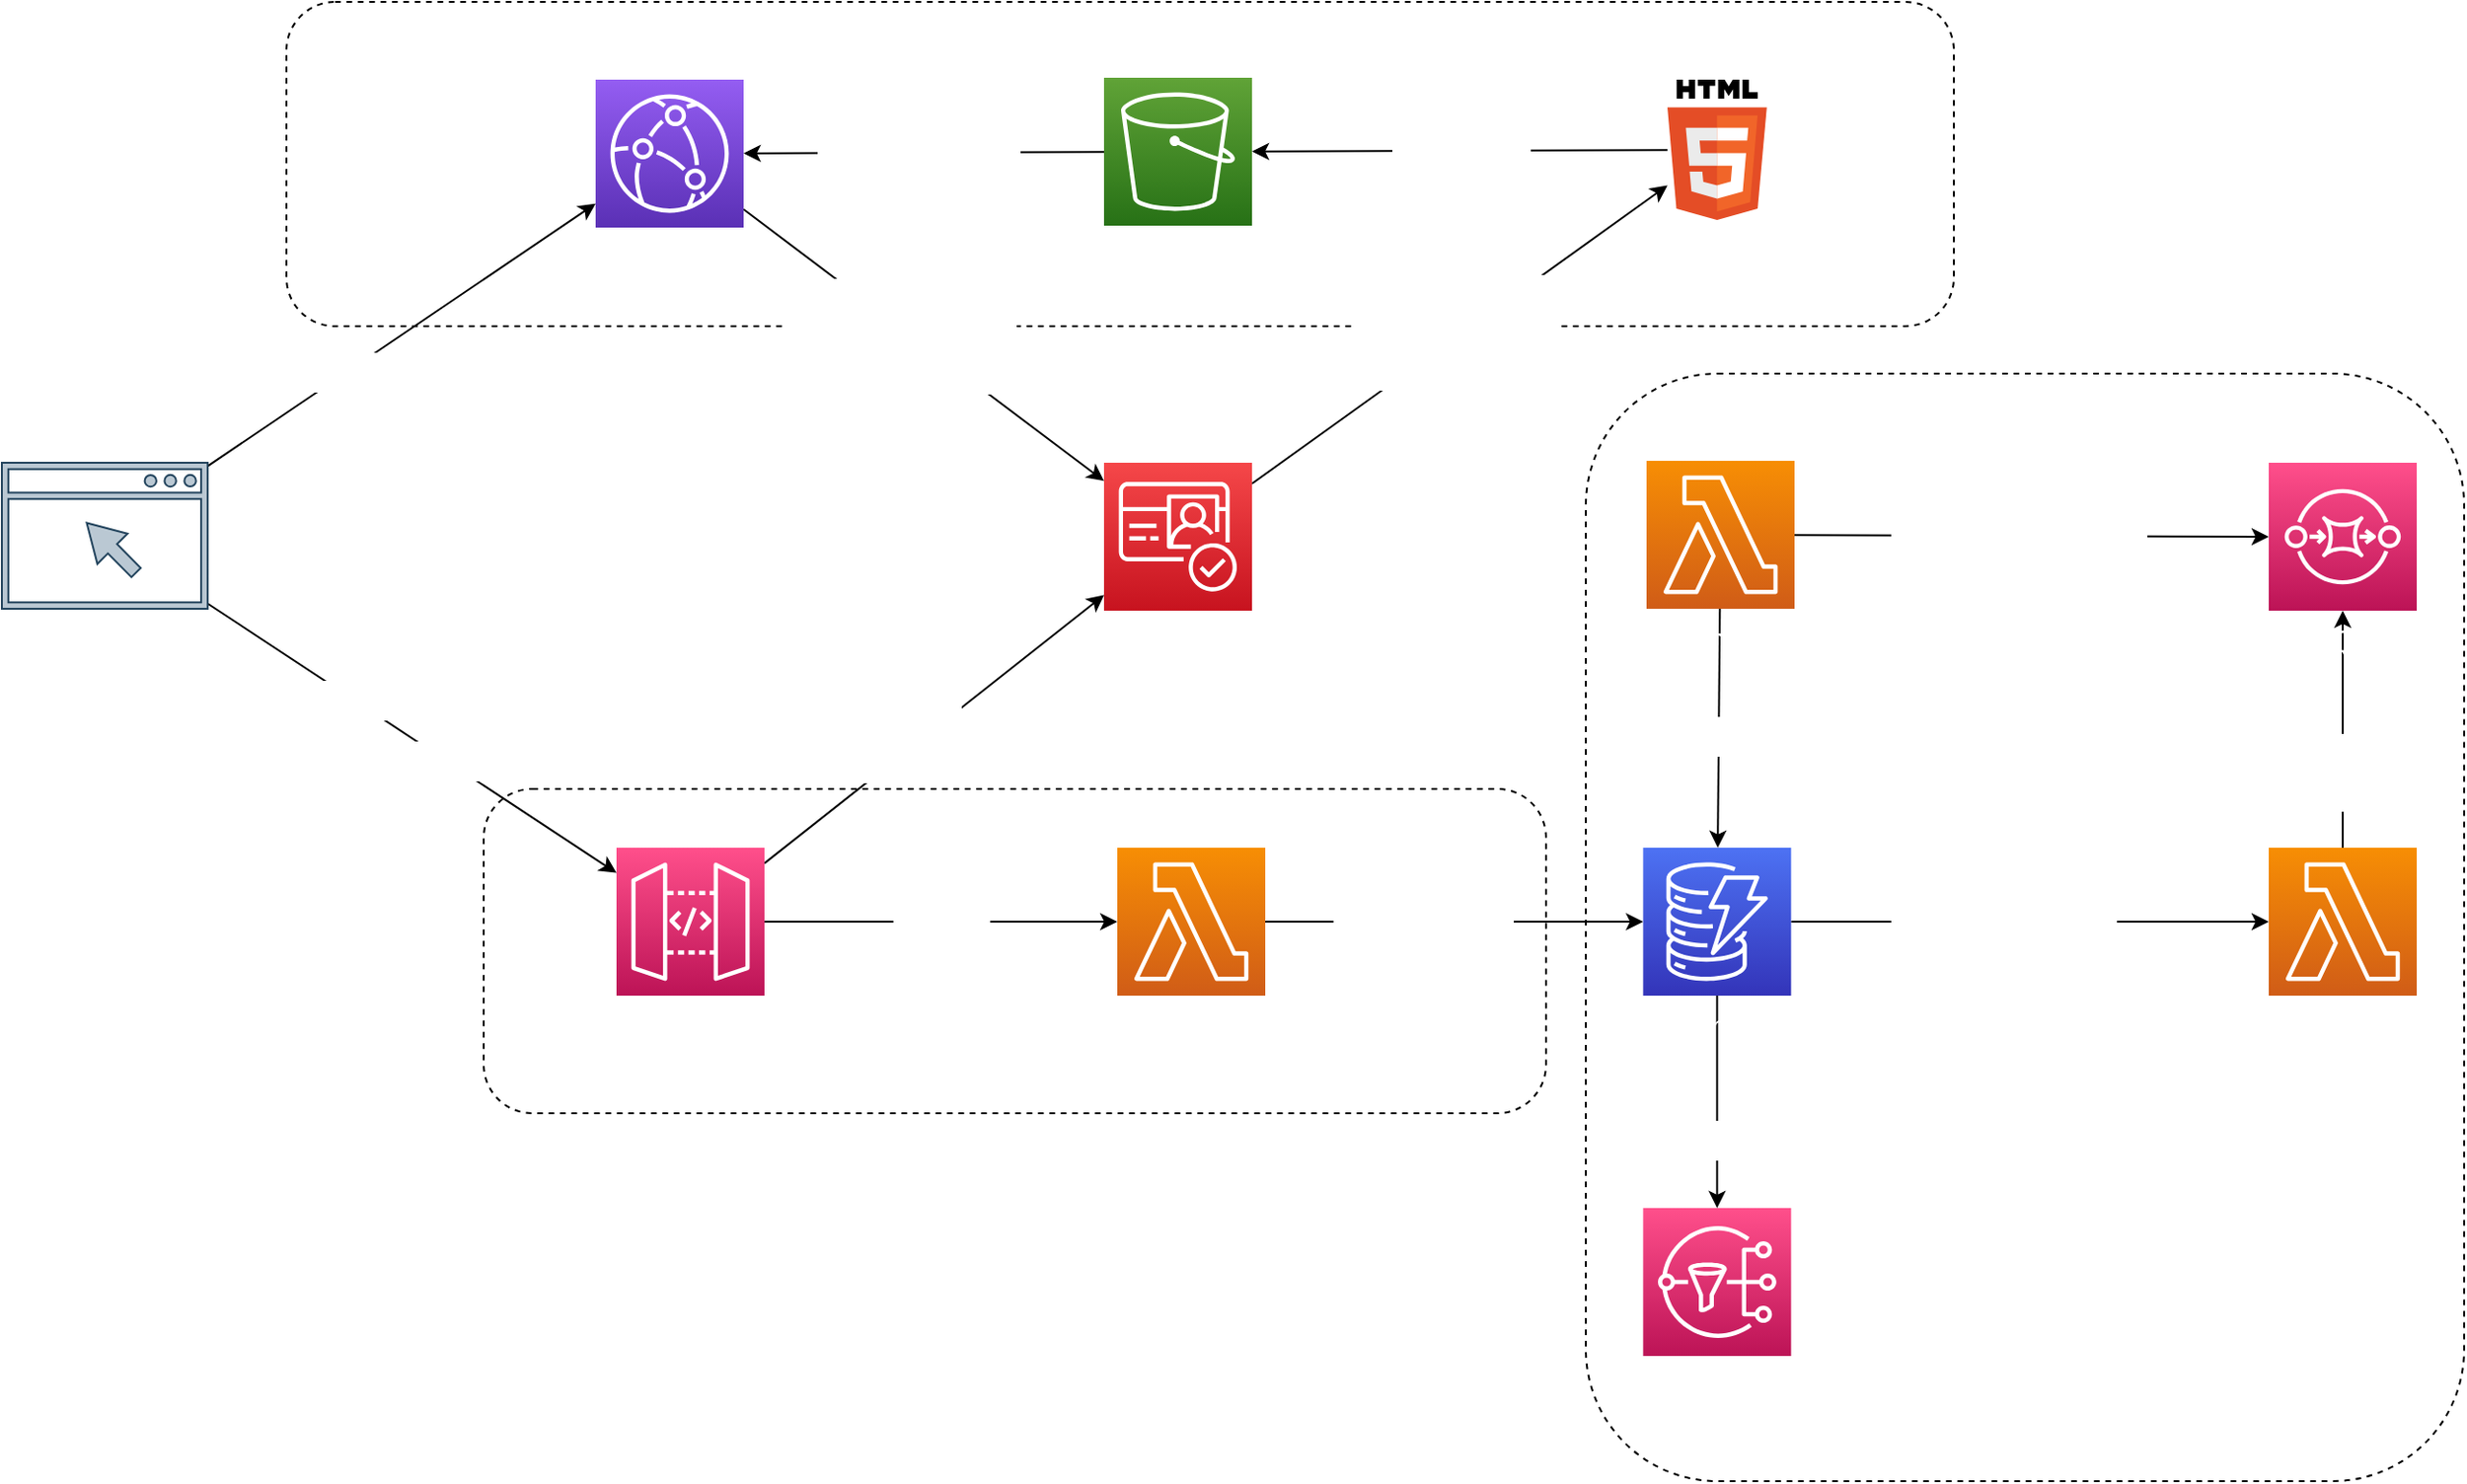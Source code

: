 <mxfile>
    <diagram id="6yruCg31aHMDgEN6FEC8" name="Page-1">
        <mxGraphModel dx="2215" dy="787" grid="0" gridSize="10" guides="1" tooltips="1" connect="1" arrows="1" fold="1" page="1" pageScale="1" pageWidth="850" pageHeight="1100" math="0" shadow="0">
            <root>
                <mxCell id="0"/>
                <mxCell id="1" parent="0"/>
                <mxCell id="51" value="" style="rounded=1;whiteSpace=wrap;html=1;dashed=1;" vertex="1" parent="1">
                    <mxGeometry x="574" y="235" width="463" height="584" as="geometry"/>
                </mxCell>
                <mxCell id="49" value="" style="rounded=1;whiteSpace=wrap;html=1;dashed=1;" vertex="1" parent="1">
                    <mxGeometry x="-7" y="454" width="560" height="171" as="geometry"/>
                </mxCell>
                <mxCell id="48" value="" style="rounded=1;whiteSpace=wrap;html=1;dashed=1;" vertex="1" parent="1">
                    <mxGeometry x="-111" y="39" width="879" height="171" as="geometry"/>
                </mxCell>
                <mxCell id="16" style="edgeStyle=none;html=1;fontColor=#FFFFFF;fontSize=17;" parent="1" source="2" target="13" edge="1">
                    <mxGeometry relative="1" as="geometry"/>
                </mxCell>
                <mxCell id="17" value="Unauthenticated&lt;br style=&quot;font-size: 17px;&quot;&gt;access&lt;br style=&quot;font-size: 17px;&quot;&gt;to Hosted UI" style="edgeLabel;html=1;align=center;verticalAlign=middle;resizable=0;points=[];fontColor=#FFFFFF;fontSize=17;" parent="16" vertex="1" connectable="0">
                    <mxGeometry x="-0.363" y="1" relative="1" as="geometry">
                        <mxPoint x="20" y="21" as="offset"/>
                    </mxGeometry>
                </mxCell>
                <mxCell id="2" value="Cloudfront" style="sketch=0;points=[[0,0,0],[0.25,0,0],[0.5,0,0],[0.75,0,0],[1,0,0],[0,1,0],[0.25,1,0],[0.5,1,0],[0.75,1,0],[1,1,0],[0,0.25,0],[0,0.5,0],[0,0.75,0],[1,0.25,0],[1,0.5,0],[1,0.75,0]];outlineConnect=0;fontColor=#FFFFFF;gradientColor=#945DF2;gradientDirection=north;fillColor=#5A30B5;strokeColor=#ffffff;dashed=0;verticalLabelPosition=bottom;verticalAlign=top;align=center;html=1;fontSize=17;fontStyle=0;aspect=fixed;shape=mxgraph.aws4.resourceIcon;resIcon=mxgraph.aws4.cloudfront;" parent="1" vertex="1">
                    <mxGeometry x="52" y="80" width="78" height="78" as="geometry"/>
                </mxCell>
                <mxCell id="8" style="edgeStyle=none;html=1;fontColor=#FFFFFF;fontSize=17;" parent="1" source="4" target="2" edge="1">
                    <mxGeometry relative="1" as="geometry"/>
                </mxCell>
                <mxCell id="9" value="Served trough" style="edgeLabel;html=1;align=center;verticalAlign=middle;resizable=0;points=[];fontColor=#FFFFFF;fontSize=17;" parent="8" vertex="1" connectable="0">
                    <mxGeometry x="0.496" y="-5" relative="1" as="geometry">
                        <mxPoint x="44" y="2" as="offset"/>
                    </mxGeometry>
                </mxCell>
                <mxCell id="4" value="S3" style="sketch=0;points=[[0,0,0],[0.25,0,0],[0.5,0,0],[0.75,0,0],[1,0,0],[0,1,0],[0.25,1,0],[0.5,1,0],[0.75,1,0],[1,1,0],[0,0.25,0],[0,0.5,0],[0,0.75,0],[1,0.25,0],[1,0.5,0],[1,0.75,0]];outlineConnect=0;fontColor=#FFFFFF;gradientColor=#60A337;gradientDirection=north;fillColor=#277116;strokeColor=#ffffff;dashed=0;verticalLabelPosition=bottom;verticalAlign=top;align=center;html=1;fontSize=17;fontStyle=0;aspect=fixed;shape=mxgraph.aws4.resourceIcon;resIcon=mxgraph.aws4.s3;" parent="1" vertex="1">
                    <mxGeometry x="320" y="79" width="78" height="78" as="geometry"/>
                </mxCell>
                <mxCell id="7" value="Stored on" style="edgeStyle=none;html=1;fontColor=#FFFFFF;fontSize=17;" parent="1" source="5" target="4" edge="1">
                    <mxGeometry relative="1" as="geometry"/>
                </mxCell>
                <mxCell id="5" value="Web App" style="dashed=0;outlineConnect=0;html=1;align=center;labelPosition=center;verticalLabelPosition=bottom;verticalAlign=top;shape=mxgraph.weblogos.html5;fontColor=#FFFFFF;fontSize=17;" parent="1" vertex="1">
                    <mxGeometry x="617" y="80" width="52.4" height="74" as="geometry"/>
                </mxCell>
                <mxCell id="11" style="edgeStyle=none;html=1;fontColor=#FFFFFF;fontSize=17;" parent="1" source="10" target="2" edge="1">
                    <mxGeometry relative="1" as="geometry"/>
                </mxCell>
                <mxCell id="12" value="GET on edge location" style="edgeLabel;html=1;align=center;verticalAlign=middle;resizable=0;points=[];fontColor=#FFFFFF;fontSize=17;" parent="11" vertex="1" connectable="0">
                    <mxGeometry x="-0.312" y="3" relative="1" as="geometry">
                        <mxPoint x="27" as="offset"/>
                    </mxGeometry>
                </mxCell>
                <mxCell id="26" style="edgeStyle=none;html=1;fontSize=17;fontColor=#FFFFFF;" parent="1" source="10" target="18" edge="1">
                    <mxGeometry relative="1" as="geometry"/>
                </mxCell>
                <mxCell id="27" value="API Calls" style="edgeLabel;html=1;align=center;verticalAlign=middle;resizable=0;points=[];fontSize=17;fontColor=#FFFFFF;" parent="26" vertex="1" connectable="0">
                    <mxGeometry x="-0.353" y="-6" relative="1" as="geometry">
                        <mxPoint as="offset"/>
                    </mxGeometry>
                </mxCell>
                <mxCell id="39" value="POST/orders" style="edgeLabel;html=1;align=center;verticalAlign=middle;resizable=0;points=[];fontSize=17;fontColor=#FFFFFF;" parent="26" vertex="1" connectable="0">
                    <mxGeometry x="0.184" y="1" relative="1" as="geometry">
                        <mxPoint y="-1" as="offset"/>
                    </mxGeometry>
                </mxCell>
                <mxCell id="10" value="" style="sketch=0;pointerEvents=1;shadow=0;dashed=0;html=1;strokeColor=#23445d;fillColor=#bac8d3;aspect=fixed;labelPosition=center;verticalLabelPosition=bottom;verticalAlign=top;align=center;outlineConnect=0;shape=mxgraph.vvd.web_browser;fontSize=17;" parent="1" vertex="1">
                    <mxGeometry x="-261" y="282" width="108.45" height="77" as="geometry"/>
                </mxCell>
                <mxCell id="14" style="edgeStyle=none;html=1;fontColor=#FFFFFF;fontSize=17;" parent="1" source="13" target="5" edge="1">
                    <mxGeometry relative="1" as="geometry"/>
                </mxCell>
                <mxCell id="15" value="Redirect&lt;br style=&quot;font-size: 17px;&quot;&gt;on&amp;nbsp;&lt;br style=&quot;font-size: 17px;&quot;&gt;Authentication" style="edgeLabel;html=1;align=center;verticalAlign=middle;resizable=0;points=[];fontColor=#FFFFFF;fontSize=17;" parent="14" vertex="1" connectable="0">
                    <mxGeometry x="-0.425" relative="1" as="geometry">
                        <mxPoint x="44" y="-35" as="offset"/>
                    </mxGeometry>
                </mxCell>
                <mxCell id="13" value="Cognito&lt;br style=&quot;font-size: 17px;&quot;&gt;User Pool" style="sketch=0;points=[[0,0,0],[0.25,0,0],[0.5,0,0],[0.75,0,0],[1,0,0],[0,1,0],[0.25,1,0],[0.5,1,0],[0.75,1,0],[1,1,0],[0,0.25,0],[0,0.5,0],[0,0.75,0],[1,0.25,0],[1,0.5,0],[1,0.75,0]];outlineConnect=0;fontColor=#FFFFFF;gradientColor=#F54749;gradientDirection=north;fillColor=#C7131F;strokeColor=#ffffff;dashed=0;verticalLabelPosition=bottom;verticalAlign=top;align=center;html=1;fontSize=17;fontStyle=0;aspect=fixed;shape=mxgraph.aws4.resourceIcon;resIcon=mxgraph.aws4.cognito;" parent="1" vertex="1">
                    <mxGeometry x="320" y="282" width="78" height="78" as="geometry"/>
                </mxCell>
                <mxCell id="19" style="edgeStyle=none;html=1;fontColor=#FFFFFF;fontSize=17;" parent="1" source="18" target="13" edge="1">
                    <mxGeometry relative="1" as="geometry"/>
                </mxCell>
                <mxCell id="20" value="Cognito&lt;br&gt;Auhorizer" style="edgeLabel;html=1;align=center;verticalAlign=middle;resizable=0;points=[];fontColor=#FFFFFF;fontSize=17;" parent="19" vertex="1" connectable="0">
                    <mxGeometry x="-0.429" y="3" relative="1" as="geometry">
                        <mxPoint x="18" y="-21" as="offset"/>
                    </mxGeometry>
                </mxCell>
                <mxCell id="22" value="Invoke" style="edgeStyle=none;html=1;fontSize=17;fontColor=#FFFFFF;" parent="1" source="18" target="21" edge="1">
                    <mxGeometry relative="1" as="geometry"/>
                </mxCell>
                <mxCell id="18" value="API Gateway" style="sketch=0;points=[[0,0,0],[0.25,0,0],[0.5,0,0],[0.75,0,0],[1,0,0],[0,1,0],[0.25,1,0],[0.5,1,0],[0.75,1,0],[1,1,0],[0,0.25,0],[0,0.5,0],[0,0.75,0],[1,0.25,0],[1,0.5,0],[1,0.75,0]];outlineConnect=0;fontColor=#FFFFFF;gradientColor=#FF4F8B;gradientDirection=north;fillColor=#BC1356;strokeColor=#ffffff;dashed=0;verticalLabelPosition=bottom;verticalAlign=top;align=center;html=1;fontSize=17;fontStyle=0;aspect=fixed;shape=mxgraph.aws4.resourceIcon;resIcon=mxgraph.aws4.api_gateway;" parent="1" vertex="1">
                    <mxGeometry x="63" y="485" width="78" height="78" as="geometry"/>
                </mxCell>
                <mxCell id="25" style="edgeStyle=none;html=1;fontSize=17;fontColor=#FFFFFF;" parent="1" source="21" target="24" edge="1">
                    <mxGeometry relative="1" as="geometry">
                        <mxPoint x="465.889" y="524" as="targetPoint"/>
                    </mxGeometry>
                </mxCell>
                <mxCell id="41" value="Create order" style="edgeLabel;html=1;align=center;verticalAlign=middle;resizable=0;points=[];fontSize=17;fontColor=#FFFFFF;" parent="25" vertex="1" connectable="0">
                    <mxGeometry x="-0.322" y="3" relative="1" as="geometry">
                        <mxPoint x="15" as="offset"/>
                    </mxGeometry>
                </mxCell>
                <mxCell id="21" value="Lambda" style="sketch=0;points=[[0,0,0],[0.25,0,0],[0.5,0,0],[0.75,0,0],[1,0,0],[0,1,0],[0.25,1,0],[0.5,1,0],[0.75,1,0],[1,1,0],[0,0.25,0],[0,0.5,0],[0,0.75,0],[1,0.25,0],[1,0.5,0],[1,0.75,0]];outlineConnect=0;fontColor=#FFFFFF;gradientColor=#F78E04;gradientDirection=north;fillColor=#D05C17;strokeColor=#ffffff;dashed=0;verticalLabelPosition=bottom;verticalAlign=top;align=center;html=1;fontSize=17;fontStyle=0;aspect=fixed;shape=mxgraph.aws4.resourceIcon;resIcon=mxgraph.aws4.lambda;" parent="1" vertex="1">
                    <mxGeometry x="327" y="485" width="78" height="78" as="geometry"/>
                </mxCell>
                <mxCell id="42" style="edgeStyle=none;html=1;fontSize=17;fontColor=#FFFFFF;" parent="1" source="24" target="28" edge="1">
                    <mxGeometry relative="1" as="geometry"/>
                </mxCell>
                <mxCell id="43" value="On create order" style="edgeLabel;html=1;align=center;verticalAlign=middle;resizable=0;points=[];fontSize=17;fontColor=#FFFFFF;" parent="42" vertex="1" connectable="0">
                    <mxGeometry x="-0.397" y="2" relative="1" as="geometry">
                        <mxPoint x="36" as="offset"/>
                    </mxGeometry>
                </mxCell>
                <mxCell id="45" style="edgeStyle=none;html=1;fontSize=17;fontColor=#FFFFFF;" parent="1" source="24" target="47" edge="1">
                    <mxGeometry relative="1" as="geometry">
                        <mxPoint x="934" y="373.221" as="targetPoint"/>
                    </mxGeometry>
                </mxCell>
                <mxCell id="46" value="On update order" style="edgeLabel;html=1;align=center;verticalAlign=middle;resizable=0;points=[];fontSize=17;fontColor=#FFFFFF;" parent="45" vertex="1" connectable="0">
                    <mxGeometry x="-0.315" y="1" relative="1" as="geometry">
                        <mxPoint x="-6" y="37" as="offset"/>
                    </mxGeometry>
                </mxCell>
                <mxCell id="24" value="DynamoDB" style="sketch=0;points=[[0,0,0],[0.25,0,0],[0.5,0,0],[0.75,0,0],[1,0,0],[0,1,0],[0.25,1,0],[0.5,1,0],[0.75,1,0],[1,1,0],[0,0.25,0],[0,0.5,0],[0,0.75,0],[1,0.25,0],[1,0.5,0],[1,0.75,0]];outlineConnect=0;fontColor=#FFFFFF;gradientColor=#4D72F3;gradientDirection=north;fillColor=#3334B9;strokeColor=#ffffff;dashed=0;verticalLabelPosition=bottom;verticalAlign=top;align=center;html=1;fontSize=17;fontStyle=0;aspect=fixed;shape=mxgraph.aws4.resourceIcon;resIcon=mxgraph.aws4.dynamodb;" parent="1" vertex="1">
                    <mxGeometry x="604.2" y="485" width="78" height="78" as="geometry"/>
                </mxCell>
                <mxCell id="32" value="Push order&lt;br&gt;to queue" style="edgeStyle=none;html=1;fontSize=17;fontColor=#FFFFFF;" parent="1" source="28" target="31" edge="1">
                    <mxGeometry x="-0.344" relative="1" as="geometry">
                        <mxPoint y="1" as="offset"/>
                    </mxGeometry>
                </mxCell>
                <mxCell id="28" value="Lambda" style="sketch=0;points=[[0,0,0],[0.25,0,0],[0.5,0,0],[0.75,0,0],[1,0,0],[0,1,0],[0.25,1,0],[0.5,1,0],[0.75,1,0],[1,1,0],[0,0.25,0],[0,0.5,0],[0,0.75,0],[1,0.25,0],[1,0.5,0],[1,0.75,0]];outlineConnect=0;fontColor=#FFFFFF;gradientColor=#F78E04;gradientDirection=north;fillColor=#D05C17;strokeColor=#ffffff;dashed=0;verticalLabelPosition=bottom;verticalAlign=top;align=center;html=1;fontSize=17;fontStyle=0;aspect=fixed;shape=mxgraph.aws4.resourceIcon;resIcon=mxgraph.aws4.lambda;" parent="1" vertex="1">
                    <mxGeometry x="934" y="485" width="78" height="78" as="geometry"/>
                </mxCell>
                <mxCell id="31" value="SQS" style="sketch=0;points=[[0,0,0],[0.25,0,0],[0.5,0,0],[0.75,0,0],[1,0,0],[0,1,0],[0.25,1,0],[0.5,1,0],[0.75,1,0],[1,1,0],[0,0.25,0],[0,0.5,0],[0,0.75,0],[1,0.25,0],[1,0.5,0],[1,0.75,0]];outlineConnect=0;fontColor=#FFFFFF;gradientColor=#FF4F8B;gradientDirection=north;fillColor=#BC1356;strokeColor=#ffffff;dashed=0;verticalLabelPosition=bottom;verticalAlign=top;align=center;html=1;fontSize=17;fontStyle=0;aspect=fixed;shape=mxgraph.aws4.resourceIcon;resIcon=mxgraph.aws4.sqs;" parent="1" vertex="1">
                    <mxGeometry x="934" y="282" width="78" height="78" as="geometry"/>
                </mxCell>
                <mxCell id="35" style="edgeStyle=none;html=1;entryX=0;entryY=0.5;entryDx=0;entryDy=0;entryPerimeter=0;fontSize=17;fontColor=#FFFFFF;" parent="1" source="33" target="31" edge="1">
                    <mxGeometry relative="1" as="geometry"/>
                </mxCell>
                <mxCell id="36" value="Process Message" style="edgeLabel;html=1;align=center;verticalAlign=middle;resizable=0;points=[];fontSize=17;fontColor=#FFFFFF;" parent="35" vertex="1" connectable="0">
                    <mxGeometry x="-0.605" y="2" relative="1" as="geometry">
                        <mxPoint x="68" y="-1" as="offset"/>
                    </mxGeometry>
                </mxCell>
                <mxCell id="37" style="edgeStyle=none;html=1;fontSize=17;fontColor=#FFFFFF;" parent="1" source="33" target="24" edge="1">
                    <mxGeometry relative="1" as="geometry"/>
                </mxCell>
                <mxCell id="38" value="Update order" style="edgeLabel;html=1;align=center;verticalAlign=middle;resizable=0;points=[];fontSize=17;fontColor=#FFFFFF;" parent="37" vertex="1" connectable="0">
                    <mxGeometry x="-0.27" relative="1" as="geometry">
                        <mxPoint x="-3" y="21" as="offset"/>
                    </mxGeometry>
                </mxCell>
                <mxCell id="33" value="Lambda" style="sketch=0;points=[[0,0,0],[0.25,0,0],[0.5,0,0],[0.75,0,0],[1,0,0],[0,1,0],[0.25,1,0],[0.5,1,0],[0.75,1,0],[1,1,0],[0,0.25,0],[0,0.5,0],[0,0.75,0],[1,0.25,0],[1,0.5,0],[1,0.75,0]];outlineConnect=0;fontColor=#FFFFFF;gradientColor=#F78E04;gradientDirection=north;fillColor=#D05C17;strokeColor=#ffffff;dashed=0;verticalLabelPosition=bottom;verticalAlign=top;align=center;html=1;fontSize=17;fontStyle=0;aspect=fixed;shape=mxgraph.aws4.resourceIcon;resIcon=mxgraph.aws4.lambda;" parent="1" vertex="1">
                    <mxGeometry x="606" y="281" width="78" height="78" as="geometry"/>
                </mxCell>
                <mxCell id="47" value="SNS" style="sketch=0;points=[[0,0,0],[0.25,0,0],[0.5,0,0],[0.75,0,0],[1,0,0],[0,1,0],[0.25,1,0],[0.5,1,0],[0.75,1,0],[1,1,0],[0,0.25,0],[0,0.5,0],[0,0.75,0],[1,0.25,0],[1,0.5,0],[1,0.75,0]];outlineConnect=0;fontColor=#FFFFFF;gradientColor=#FF4F8B;gradientDirection=north;fillColor=#BC1356;strokeColor=#ffffff;dashed=0;verticalLabelPosition=bottom;verticalAlign=top;align=center;html=1;fontSize=17;fontStyle=0;aspect=fixed;shape=mxgraph.aws4.resourceIcon;resIcon=mxgraph.aws4.sns;" parent="1" vertex="1">
                    <mxGeometry x="604.2" y="675" width="78" height="78" as="geometry"/>
                </mxCell>
            </root>
        </mxGraphModel>
    </diagram>
    <diagram id="olZHPABQtrQ8WYQHyf6v" name="Page-2">
        <mxGraphModel dx="1301" dy="472" grid="1" gridSize="10" guides="1" tooltips="1" connect="1" arrows="1" fold="1" page="1" pageScale="1" pageWidth="850" pageHeight="1100" math="0" shadow="0">
            <root>
                <mxCell id="D57J19_yYGJuJeuYQLSv-0"/>
                <mxCell id="D57J19_yYGJuJeuYQLSv-1" parent="D57J19_yYGJuJeuYQLSv-0"/>
            </root>
        </mxGraphModel>
    </diagram>
</mxfile>